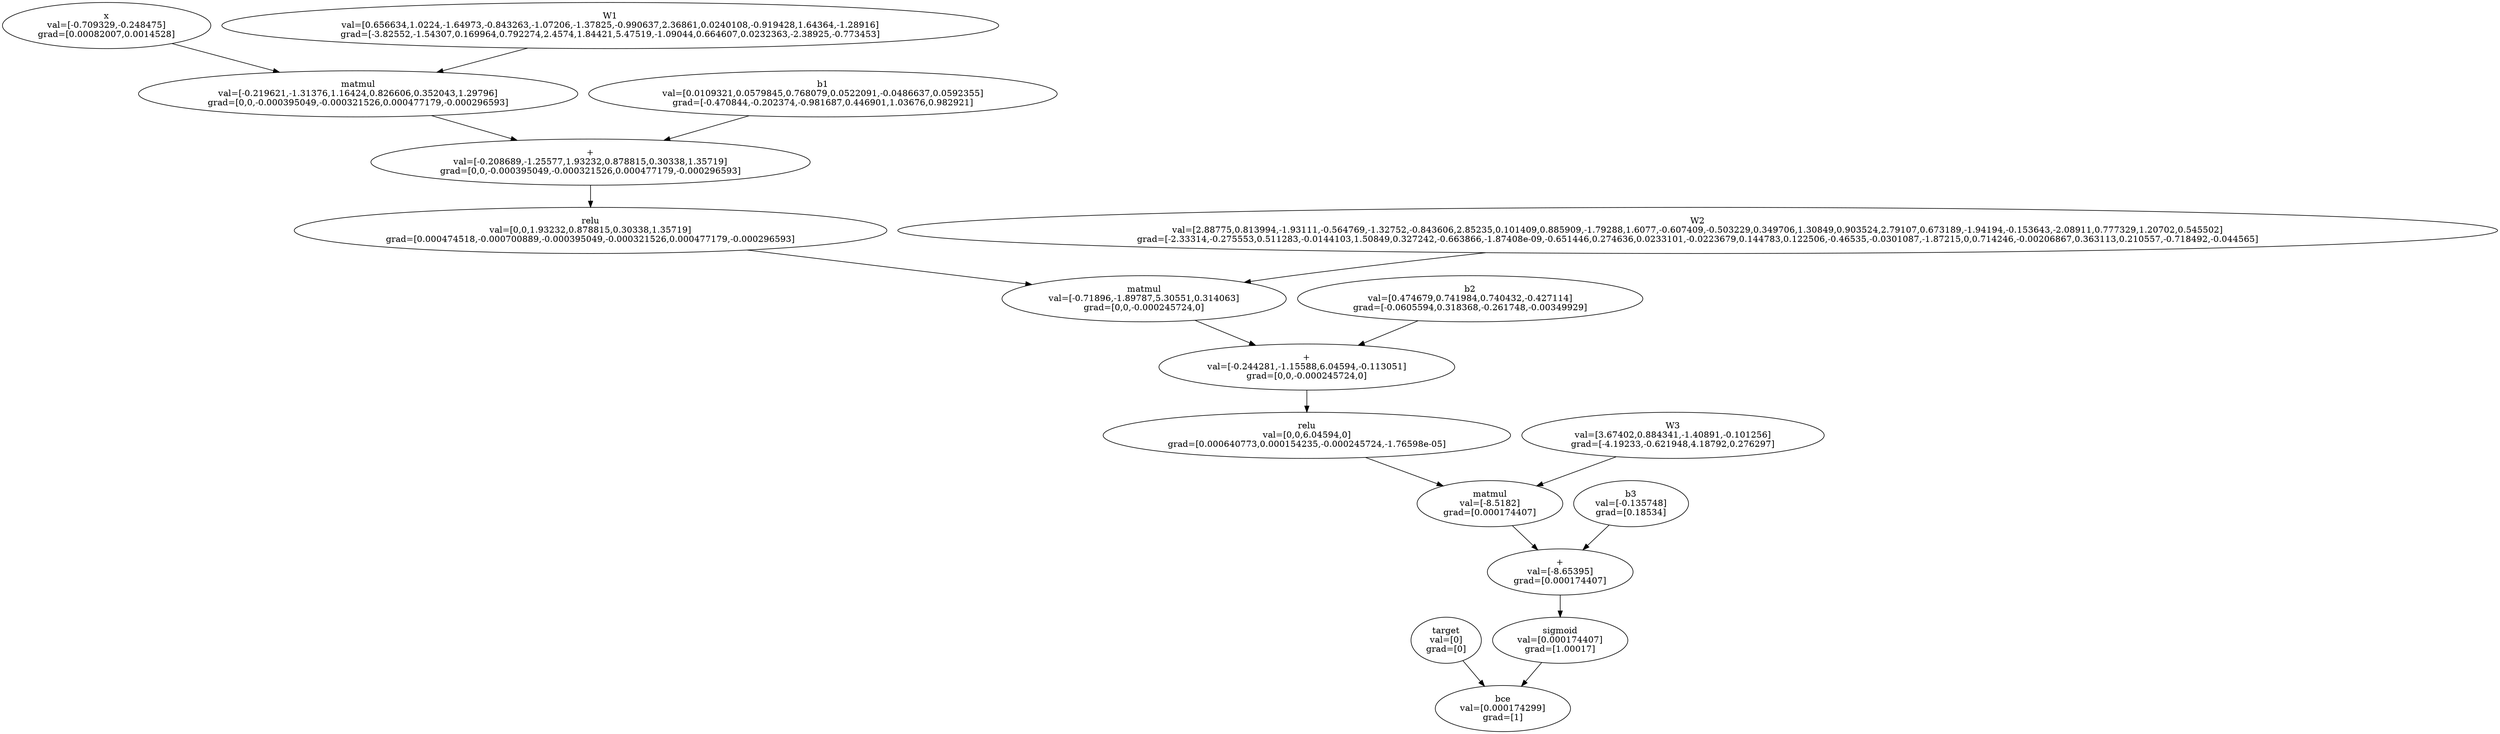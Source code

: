 digraph ComputationalGraph {
  node4562016 [label="target\nval=[0]\ngrad=[0]"];
  node4562006 [label="x\nval=[-0.709329,-0.248475]\ngrad=[0.00082007,0.0014528]"];
  node2402012 [label="W1\nval=[0.656634,1.0224,-1.64973,-0.843263,-1.07206,-1.37825,-0.990637,2.36861,0.0240108,-0.919428,1.64364,-1.28916]\ngrad=[-3.82552,-1.54307,0.169964,0.792274,2.4574,1.84421,5.47519,-1.09044,0.664607,0.0232363,-2.38925,-0.773453]"];
  node4562007 [label="matmul\nval=[-0.219621,-1.31376,1.16424,0.826606,0.352043,1.29796]\ngrad=[0,0,-0.000395049,-0.000321526,0.000477179,-0.000296593]"];
  node4562006 -> node4562007;
  node2402012 -> node4562007;
  node2402013 [label="b1\nval=[0.0109321,0.0579845,0.768079,0.0522091,-0.0486637,0.0592355]\ngrad=[-0.470844,-0.202374,-0.981687,0.446901,1.03676,0.982921]"];
  node4562008 [label="+\nval=[-0.208689,-1.25577,1.93232,0.878815,0.30338,1.35719]\ngrad=[0,0,-0.000395049,-0.000321526,0.000477179,-0.000296593]"];
  node4562007 -> node4562008;
  node2402013 -> node4562008;
  node4562009 [label="relu\nval=[0,0,1.93232,0.878815,0.30338,1.35719]\ngrad=[0.000474518,-0.000700889,-0.000395049,-0.000321526,0.000477179,-0.000296593]"];
  node4562008 -> node4562009;
  node2402014 [label="W2\nval=[2.88775,0.813994,-1.93111,-0.564769,-1.32752,-0.843606,2.85235,0.101409,0.885909,-1.79288,1.6077,-0.607409,-0.503229,0.349706,1.30849,0.903524,2.79107,0.673189,-1.94194,-0.153643,-2.08911,0.777329,1.20702,0.545502]\ngrad=[-2.33314,-0.275553,0.511283,-0.0144103,1.50849,0.327242,-0.663866,-1.87408e-09,-0.651446,0.274636,0.0233101,-0.0223679,0.144783,0.122506,-0.46535,-0.0301087,-1.87215,0,0.714246,-0.00206867,0.363113,0.210557,-0.718492,-0.044565]"];
  node4562010 [label="matmul\nval=[-0.71896,-1.89787,5.30551,0.314063]\ngrad=[0,0,-0.000245724,0]"];
  node4562009 -> node4562010;
  node2402014 -> node4562010;
  node2402015 [label="b2\nval=[0.474679,0.741984,0.740432,-0.427114]\ngrad=[-0.0605594,0.318368,-0.261748,-0.00349929]"];
  node4562011 [label="+\nval=[-0.244281,-1.15588,6.04594,-0.113051]\ngrad=[0,0,-0.000245724,0]"];
  node4562010 -> node4562011;
  node2402015 -> node4562011;
  node4562012 [label="relu\nval=[0,0,6.04594,0]\ngrad=[0.000640773,0.000154235,-0.000245724,-1.76598e-05]"];
  node4562011 -> node4562012;
  node2402016 [label="W3\nval=[3.67402,0.884341,-1.40891,-0.101256]\ngrad=[-4.19233,-0.621948,4.18792,0.276297]"];
  node4562013 [label="matmul\nval=[-8.5182]\ngrad=[0.000174407]"];
  node4562012 -> node4562013;
  node2402016 -> node4562013;
  node2402017 [label="b3\nval=[-0.135748]\ngrad=[0.18534]"];
  node4562014 [label="+\nval=[-8.65395]\ngrad=[0.000174407]"];
  node4562013 -> node4562014;
  node2402017 -> node4562014;
  node4562015 [label="sigmoid\nval=[0.000174407]\ngrad=[1.00017]"];
  node4562014 -> node4562015;
  node4562017 [label="bce\nval=[0.000174299]\ngrad=[1]"];
  node4562016 -> node4562017;
  node4562015 -> node4562017;
}
